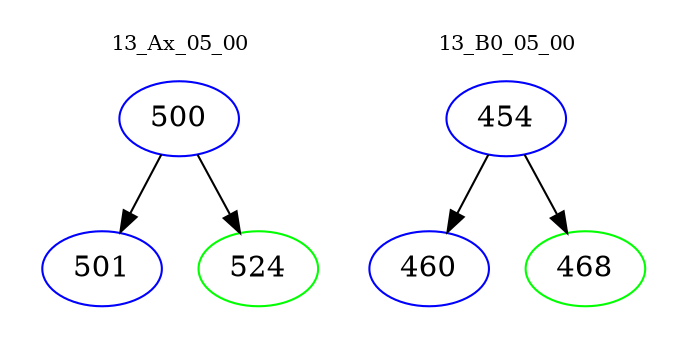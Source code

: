 digraph{
subgraph cluster_0 {
color = white
label = "13_Ax_05_00";
fontsize=10;
T0_500 [label="500", color="blue"]
T0_500 -> T0_501 [color="black"]
T0_501 [label="501", color="blue"]
T0_500 -> T0_524 [color="black"]
T0_524 [label="524", color="green"]
}
subgraph cluster_1 {
color = white
label = "13_B0_05_00";
fontsize=10;
T1_454 [label="454", color="blue"]
T1_454 -> T1_460 [color="black"]
T1_460 [label="460", color="blue"]
T1_454 -> T1_468 [color="black"]
T1_468 [label="468", color="green"]
}
}
